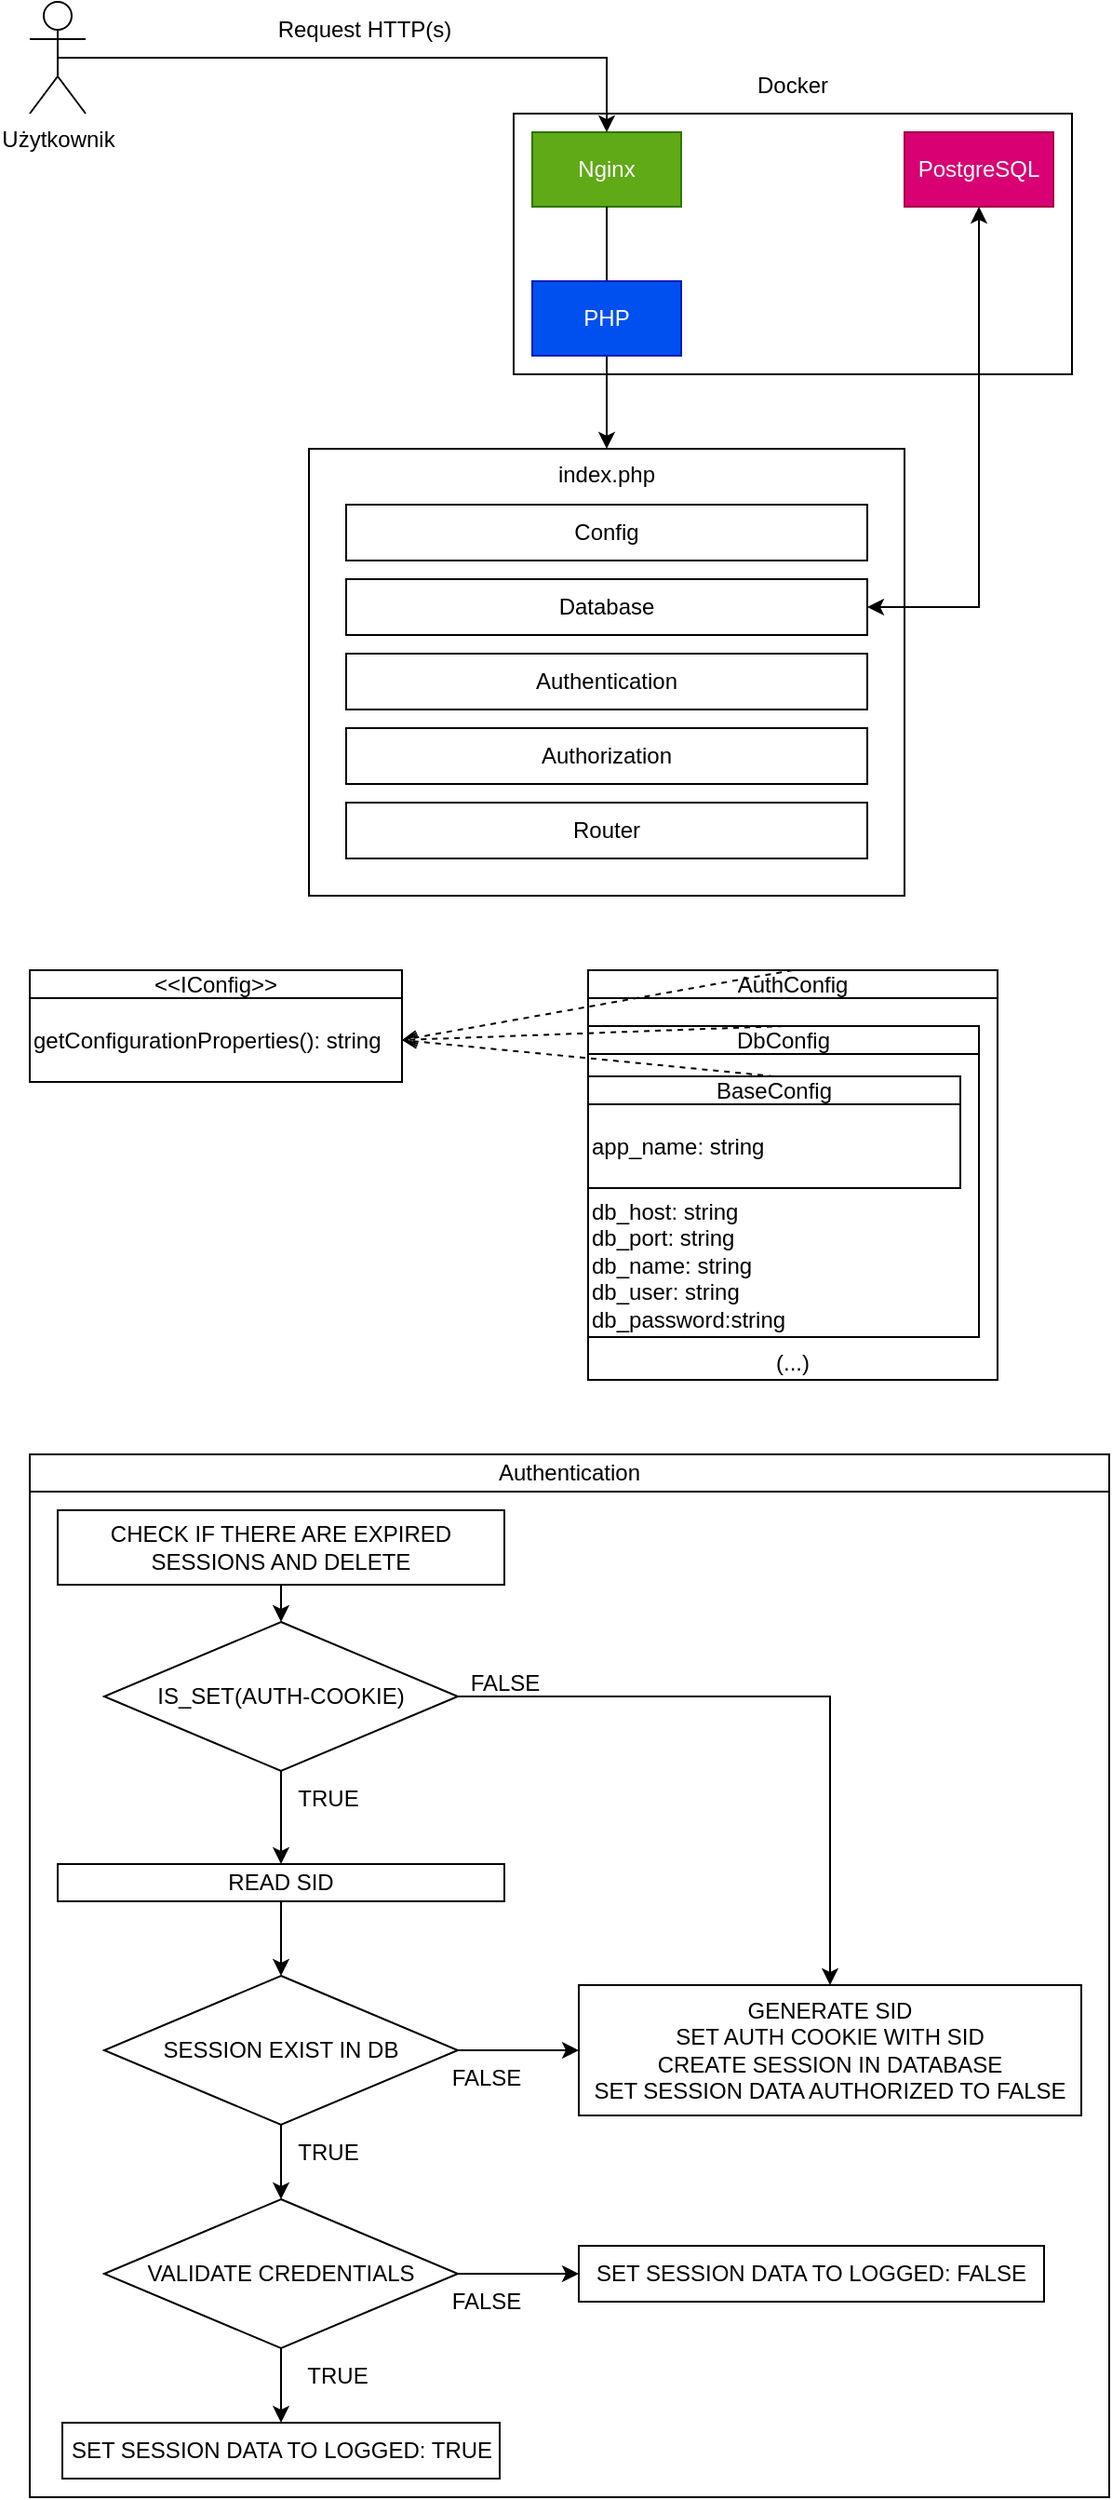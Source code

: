 <mxfile version="21.5.0" type="device">
  <diagram name="Page-1" id="AAtvAYc1wAUNq7U2heUJ">
    <mxGraphModel dx="2058" dy="1188" grid="1" gridSize="10" guides="1" tooltips="1" connect="1" arrows="1" fold="1" page="1" pageScale="1" pageWidth="850" pageHeight="1100" math="0" shadow="0">
      <root>
        <mxCell id="0" />
        <mxCell id="1" parent="0" />
        <mxCell id="NtjO8Q4lXMgtJHy_OLH0-50" value="" style="rounded=0;whiteSpace=wrap;html=1;" vertex="1" parent="1">
          <mxGeometry x="40" y="840" width="580" height="540" as="geometry" />
        </mxCell>
        <mxCell id="NtjO8Q4lXMgtJHy_OLH0-23" value="" style="rounded=0;whiteSpace=wrap;html=1;" vertex="1" parent="1">
          <mxGeometry x="300" y="100" width="300" height="140" as="geometry" />
        </mxCell>
        <mxCell id="NtjO8Q4lXMgtJHy_OLH0-12" value="(...)" style="rounded=0;whiteSpace=wrap;html=1;verticalAlign=bottom;" vertex="1" parent="1">
          <mxGeometry x="340" y="575" width="220" height="205" as="geometry" />
        </mxCell>
        <mxCell id="NtjO8Q4lXMgtJHy_OLH0-9" value="&lt;br&gt;&lt;br&gt;db_host: string&lt;br&gt;db_port: string&lt;br&gt;db_name: string&lt;br&gt;db_user: string&lt;br&gt;db_password:string" style="rounded=0;whiteSpace=wrap;html=1;align=left;verticalAlign=bottom;" vertex="1" parent="1">
          <mxGeometry x="340" y="605" width="210" height="152" as="geometry" />
        </mxCell>
        <mxCell id="i1LiJFC9Ykoe5I--uc2f-1" value="Nginx" style="rounded=0;whiteSpace=wrap;html=1;fillColor=#60a917;fontColor=#ffffff;strokeColor=#2D7600;" parent="1" vertex="1">
          <mxGeometry x="310" y="110" width="80" height="40" as="geometry" />
        </mxCell>
        <mxCell id="i1LiJFC9Ykoe5I--uc2f-2" value="Użytkownik" style="shape=umlActor;verticalLabelPosition=bottom;verticalAlign=top;html=1;outlineConnect=0;" parent="1" vertex="1">
          <mxGeometry x="40" y="40" width="30" height="60" as="geometry" />
        </mxCell>
        <mxCell id="i1LiJFC9Ykoe5I--uc2f-5" value="" style="endArrow=classic;html=1;rounded=0;exitX=0.5;exitY=0.5;exitDx=0;exitDy=0;exitPerimeter=0;" parent="1" edge="1" target="i1LiJFC9Ykoe5I--uc2f-1" source="i1LiJFC9Ykoe5I--uc2f-2">
          <mxGeometry width="50" height="50" relative="1" as="geometry">
            <mxPoint x="349.66" y="70" as="sourcePoint" />
            <mxPoint x="349.66" y="160" as="targetPoint" />
            <Array as="points">
              <mxPoint x="350" y="70" />
            </Array>
          </mxGeometry>
        </mxCell>
        <mxCell id="i1LiJFC9Ykoe5I--uc2f-6" value="Request HTTP(s)" style="text;strokeColor=none;align=center;fillColor=none;html=1;verticalAlign=middle;whiteSpace=wrap;rounded=0;" parent="1" vertex="1">
          <mxGeometry x="160" y="40" width="120" height="30" as="geometry" />
        </mxCell>
        <mxCell id="i1LiJFC9Ykoe5I--uc2f-8" value="" style="endArrow=classic;html=1;rounded=0;exitX=0.5;exitY=1;exitDx=0;exitDy=0;" parent="1" edge="1" source="i1LiJFC9Ykoe5I--uc2f-1">
          <mxGeometry width="50" height="50" relative="1" as="geometry">
            <mxPoint x="350" y="200" as="sourcePoint" />
            <mxPoint x="350" y="280" as="targetPoint" />
          </mxGeometry>
        </mxCell>
        <mxCell id="i1LiJFC9Ykoe5I--uc2f-7" value="PHP" style="rounded=0;whiteSpace=wrap;html=1;fillColor=#0050ef;fontColor=#ffffff;strokeColor=#001DBC;" parent="1" vertex="1">
          <mxGeometry x="310" y="190" width="80" height="40" as="geometry" />
        </mxCell>
        <mxCell id="i1LiJFC9Ykoe5I--uc2f-9" value="&lt;div style=&quot;&quot;&gt;&lt;span style=&quot;background-color: initial;&quot;&gt;index.php&lt;/span&gt;&lt;/div&gt;" style="rounded=0;whiteSpace=wrap;html=1;align=center;verticalAlign=top;" parent="1" vertex="1">
          <mxGeometry x="190" y="280" width="320" height="240" as="geometry" />
        </mxCell>
        <mxCell id="i1LiJFC9Ykoe5I--uc2f-10" value="Authentication" style="rounded=0;whiteSpace=wrap;html=1;" parent="1" vertex="1">
          <mxGeometry x="210" y="390" width="280" height="30" as="geometry" />
        </mxCell>
        <mxCell id="i1LiJFC9Ykoe5I--uc2f-11" value="Router" style="rounded=0;whiteSpace=wrap;html=1;" parent="1" vertex="1">
          <mxGeometry x="210" y="470" width="280" height="30" as="geometry" />
        </mxCell>
        <mxCell id="i1LiJFC9Ykoe5I--uc2f-12" value="Database" style="rounded=0;whiteSpace=wrap;html=1;" parent="1" vertex="1">
          <mxGeometry x="210" y="350" width="280" height="30" as="geometry" />
        </mxCell>
        <mxCell id="i1LiJFC9Ykoe5I--uc2f-13" value="Config" style="rounded=0;whiteSpace=wrap;html=1;" parent="1" vertex="1">
          <mxGeometry x="210" y="310" width="280" height="30" as="geometry" />
        </mxCell>
        <mxCell id="i1LiJFC9Ykoe5I--uc2f-19" value="PostgreSQL" style="rounded=0;whiteSpace=wrap;html=1;fillColor=#d80073;fontColor=#ffffff;strokeColor=#A50040;" parent="1" vertex="1">
          <mxGeometry x="510" y="110" width="80" height="40" as="geometry" />
        </mxCell>
        <mxCell id="NtjO8Q4lXMgtJHy_OLH0-1" value="BaseConfig" style="rounded=0;whiteSpace=wrap;html=1;" vertex="1" parent="1">
          <mxGeometry x="340" y="617" width="200" height="15" as="geometry" />
        </mxCell>
        <mxCell id="NtjO8Q4lXMgtJHy_OLH0-5" value="app_name: string" style="rounded=0;whiteSpace=wrap;html=1;align=left;" vertex="1" parent="1">
          <mxGeometry x="340" y="632" width="200" height="45" as="geometry" />
        </mxCell>
        <mxCell id="NtjO8Q4lXMgtJHy_OLH0-6" value="" style="group" vertex="1" connectable="0" parent="1">
          <mxGeometry x="40" y="560" width="200" height="60" as="geometry" />
        </mxCell>
        <mxCell id="i1LiJFC9Ykoe5I--uc2f-15" value="&lt;div style=&quot;&quot;&gt;&lt;span style=&quot;background-color: initial;&quot;&gt;&amp;lt;&amp;lt;IConfig&amp;gt;&amp;gt;&lt;/span&gt;&lt;/div&gt;" style="rounded=0;whiteSpace=wrap;html=1;align=center;" parent="NtjO8Q4lXMgtJHy_OLH0-6" vertex="1">
          <mxGeometry width="200" height="15" as="geometry" />
        </mxCell>
        <mxCell id="i1LiJFC9Ykoe5I--uc2f-17" value="getConfigurationProperties(): string" style="rounded=0;whiteSpace=wrap;html=1;align=left;" parent="NtjO8Q4lXMgtJHy_OLH0-6" vertex="1">
          <mxGeometry y="15" width="200" height="45" as="geometry" />
        </mxCell>
        <mxCell id="NtjO8Q4lXMgtJHy_OLH0-8" value="DbConfig" style="rounded=0;whiteSpace=wrap;html=1;" vertex="1" parent="1">
          <mxGeometry x="340" y="590" width="210" height="15" as="geometry" />
        </mxCell>
        <mxCell id="NtjO8Q4lXMgtJHy_OLH0-7" value="" style="endArrow=open;html=1;rounded=0;dashed=1;exitX=0.5;exitY=0;exitDx=0;exitDy=0;endFill=0;entryX=1;entryY=0.5;entryDx=0;entryDy=0;" edge="1" parent="1" source="NtjO8Q4lXMgtJHy_OLH0-1" target="i1LiJFC9Ykoe5I--uc2f-17">
          <mxGeometry width="50" height="50" relative="1" as="geometry">
            <mxPoint x="300" y="490" as="sourcePoint" />
            <mxPoint x="210" y="630" as="targetPoint" />
          </mxGeometry>
        </mxCell>
        <mxCell id="NtjO8Q4lXMgtJHy_OLH0-10" value="" style="endArrow=open;html=1;rounded=0;dashed=1;exitX=0.5;exitY=0;exitDx=0;exitDy=0;entryX=1;entryY=0.5;entryDx=0;entryDy=0;endFill=0;" edge="1" parent="1" source="NtjO8Q4lXMgtJHy_OLH0-8" target="i1LiJFC9Ykoe5I--uc2f-17">
          <mxGeometry width="50" height="50" relative="1" as="geometry">
            <mxPoint x="95" y="670" as="sourcePoint" />
            <mxPoint x="110" y="560" as="targetPoint" />
          </mxGeometry>
        </mxCell>
        <mxCell id="NtjO8Q4lXMgtJHy_OLH0-11" value="AuthConfig" style="rounded=0;whiteSpace=wrap;html=1;" vertex="1" parent="1">
          <mxGeometry x="340" y="560" width="220" height="15" as="geometry" />
        </mxCell>
        <mxCell id="NtjO8Q4lXMgtJHy_OLH0-14" value="" style="endArrow=open;html=1;rounded=0;dashed=1;exitX=0.5;exitY=0;exitDx=0;exitDy=0;endFill=0;entryX=1;entryY=0.5;entryDx=0;entryDy=0;" edge="1" parent="1" source="NtjO8Q4lXMgtJHy_OLH0-11" target="i1LiJFC9Ykoe5I--uc2f-17">
          <mxGeometry width="50" height="50" relative="1" as="geometry">
            <mxPoint x="455" y="505" as="sourcePoint" />
            <mxPoint x="210" y="630" as="targetPoint" />
          </mxGeometry>
        </mxCell>
        <mxCell id="NtjO8Q4lXMgtJHy_OLH0-15" value="Authorization" style="rounded=0;whiteSpace=wrap;html=1;" vertex="1" parent="1">
          <mxGeometry x="210" y="430" width="280" height="30" as="geometry" />
        </mxCell>
        <mxCell id="NtjO8Q4lXMgtJHy_OLH0-16" style="edgeStyle=orthogonalEdgeStyle;rounded=0;orthogonalLoop=1;jettySize=auto;html=1;exitX=0.5;exitY=1;exitDx=0;exitDy=0;" edge="1" parent="1" source="i1LiJFC9Ykoe5I--uc2f-9" target="i1LiJFC9Ykoe5I--uc2f-9">
          <mxGeometry relative="1" as="geometry" />
        </mxCell>
        <mxCell id="NtjO8Q4lXMgtJHy_OLH0-17" value="Authentication" style="rounded=0;whiteSpace=wrap;html=1;" vertex="1" parent="1">
          <mxGeometry x="40" y="820" width="580" height="20" as="geometry" />
        </mxCell>
        <mxCell id="NtjO8Q4lXMgtJHy_OLH0-18" value="IS_SET(AUTH-COOKIE)" style="rhombus;whiteSpace=wrap;html=1;" vertex="1" parent="1">
          <mxGeometry x="80" y="910" width="190" height="80" as="geometry" />
        </mxCell>
        <mxCell id="NtjO8Q4lXMgtJHy_OLH0-20" value="" style="endArrow=classic;html=1;rounded=0;exitX=0.5;exitY=1;exitDx=0;exitDy=0;entryX=0.5;entryY=0;entryDx=0;entryDy=0;" edge="1" parent="1" source="NtjO8Q4lXMgtJHy_OLH0-18" target="NtjO8Q4lXMgtJHy_OLH0-29">
          <mxGeometry width="50" height="50" relative="1" as="geometry">
            <mxPoint x="265" y="1050" as="sourcePoint" />
            <mxPoint x="170" y="1040" as="targetPoint" />
          </mxGeometry>
        </mxCell>
        <mxCell id="NtjO8Q4lXMgtJHy_OLH0-21" value="" style="endArrow=classic;html=1;rounded=0;exitX=1;exitY=0.5;exitDx=0;exitDy=0;entryX=0.5;entryY=0;entryDx=0;entryDy=0;" edge="1" parent="1" source="NtjO8Q4lXMgtJHy_OLH0-18" target="NtjO8Q4lXMgtJHy_OLH0-27">
          <mxGeometry width="50" height="50" relative="1" as="geometry">
            <mxPoint x="350" y="950" as="sourcePoint" />
            <mxPoint x="415" y="1040" as="targetPoint" />
            <Array as="points">
              <mxPoint x="470" y="950" />
            </Array>
          </mxGeometry>
        </mxCell>
        <mxCell id="NtjO8Q4lXMgtJHy_OLH0-22" value="" style="endArrow=classic;startArrow=classic;html=1;rounded=0;entryX=0.5;entryY=1;entryDx=0;entryDy=0;exitX=1;exitY=0.5;exitDx=0;exitDy=0;" edge="1" parent="1" source="i1LiJFC9Ykoe5I--uc2f-12" target="i1LiJFC9Ykoe5I--uc2f-19">
          <mxGeometry width="50" height="50" relative="1" as="geometry">
            <mxPoint x="605" y="360" as="sourcePoint" />
            <mxPoint x="655" y="310" as="targetPoint" />
            <Array as="points">
              <mxPoint x="550" y="365" />
            </Array>
          </mxGeometry>
        </mxCell>
        <mxCell id="NtjO8Q4lXMgtJHy_OLH0-24" value="Docker" style="text;strokeColor=none;align=center;fillColor=none;html=1;verticalAlign=middle;whiteSpace=wrap;rounded=0;" vertex="1" parent="1">
          <mxGeometry x="420" y="70" width="60" height="30" as="geometry" />
        </mxCell>
        <mxCell id="NtjO8Q4lXMgtJHy_OLH0-25" value="TRUE" style="text;html=1;align=center;verticalAlign=middle;resizable=0;points=[];autosize=1;strokeColor=none;fillColor=none;" vertex="1" parent="1">
          <mxGeometry x="170" y="990" width="60" height="30" as="geometry" />
        </mxCell>
        <mxCell id="NtjO8Q4lXMgtJHy_OLH0-26" value="FALSE" style="text;html=1;align=center;verticalAlign=middle;resizable=0;points=[];autosize=1;strokeColor=none;fillColor=none;" vertex="1" parent="1">
          <mxGeometry x="265" y="928" width="60" height="30" as="geometry" />
        </mxCell>
        <mxCell id="NtjO8Q4lXMgtJHy_OLH0-27" value="GENERATE SID&lt;br&gt;SET AUTH COOKIE WITH SID&lt;br&gt;CREATE SESSION IN DATABASE&lt;br&gt;SET SESSION DATA AUTHORIZED TO FALSE" style="rounded=0;whiteSpace=wrap;html=1;" vertex="1" parent="1">
          <mxGeometry x="335" y="1105" width="270" height="70" as="geometry" />
        </mxCell>
        <mxCell id="NtjO8Q4lXMgtJHy_OLH0-36" style="edgeStyle=orthogonalEdgeStyle;rounded=0;orthogonalLoop=1;jettySize=auto;html=1;exitX=0.5;exitY=1;exitDx=0;exitDy=0;entryX=0.5;entryY=0;entryDx=0;entryDy=0;" edge="1" parent="1" source="NtjO8Q4lXMgtJHy_OLH0-29" target="NtjO8Q4lXMgtJHy_OLH0-34">
          <mxGeometry relative="1" as="geometry" />
        </mxCell>
        <mxCell id="NtjO8Q4lXMgtJHy_OLH0-29" value="READ SID" style="rounded=0;whiteSpace=wrap;html=1;" vertex="1" parent="1">
          <mxGeometry x="55" y="1040" width="240" height="20" as="geometry" />
        </mxCell>
        <mxCell id="NtjO8Q4lXMgtJHy_OLH0-33" style="edgeStyle=orthogonalEdgeStyle;rounded=0;orthogonalLoop=1;jettySize=auto;html=1;exitX=0.5;exitY=1;exitDx=0;exitDy=0;entryX=0.5;entryY=0;entryDx=0;entryDy=0;" edge="1" parent="1" source="NtjO8Q4lXMgtJHy_OLH0-32" target="NtjO8Q4lXMgtJHy_OLH0-18">
          <mxGeometry relative="1" as="geometry" />
        </mxCell>
        <mxCell id="NtjO8Q4lXMgtJHy_OLH0-32" value="CHECK IF THERE ARE EXPIRED SESSIONS AND DELETE" style="rounded=0;whiteSpace=wrap;html=1;" vertex="1" parent="1">
          <mxGeometry x="55" y="850" width="240" height="40" as="geometry" />
        </mxCell>
        <mxCell id="NtjO8Q4lXMgtJHy_OLH0-37" value="" style="edgeStyle=orthogonalEdgeStyle;rounded=0;orthogonalLoop=1;jettySize=auto;html=1;" edge="1" parent="1" source="NtjO8Q4lXMgtJHy_OLH0-34" target="NtjO8Q4lXMgtJHy_OLH0-27">
          <mxGeometry relative="1" as="geometry" />
        </mxCell>
        <mxCell id="NtjO8Q4lXMgtJHy_OLH0-41" style="edgeStyle=orthogonalEdgeStyle;rounded=0;orthogonalLoop=1;jettySize=auto;html=1;exitX=0.5;exitY=1;exitDx=0;exitDy=0;entryX=0.5;entryY=0;entryDx=0;entryDy=0;" edge="1" parent="1" source="NtjO8Q4lXMgtJHy_OLH0-34" target="NtjO8Q4lXMgtJHy_OLH0-40">
          <mxGeometry relative="1" as="geometry" />
        </mxCell>
        <mxCell id="NtjO8Q4lXMgtJHy_OLH0-34" value="SESSION EXIST IN DB" style="rhombus;whiteSpace=wrap;html=1;" vertex="1" parent="1">
          <mxGeometry x="80" y="1100" width="190" height="80" as="geometry" />
        </mxCell>
        <mxCell id="NtjO8Q4lXMgtJHy_OLH0-38" value="FALSE" style="text;html=1;align=center;verticalAlign=middle;resizable=0;points=[];autosize=1;strokeColor=none;fillColor=none;" vertex="1" parent="1">
          <mxGeometry x="255" y="1140" width="60" height="30" as="geometry" />
        </mxCell>
        <mxCell id="NtjO8Q4lXMgtJHy_OLH0-45" style="edgeStyle=orthogonalEdgeStyle;rounded=0;orthogonalLoop=1;jettySize=auto;html=1;exitX=1;exitY=0.5;exitDx=0;exitDy=0;entryX=0;entryY=0.5;entryDx=0;entryDy=0;" edge="1" parent="1" source="NtjO8Q4lXMgtJHy_OLH0-40" target="NtjO8Q4lXMgtJHy_OLH0-44">
          <mxGeometry relative="1" as="geometry" />
        </mxCell>
        <mxCell id="NtjO8Q4lXMgtJHy_OLH0-48" style="edgeStyle=orthogonalEdgeStyle;rounded=0;orthogonalLoop=1;jettySize=auto;html=1;exitX=0.5;exitY=1;exitDx=0;exitDy=0;entryX=0.5;entryY=0;entryDx=0;entryDy=0;" edge="1" parent="1" source="NtjO8Q4lXMgtJHy_OLH0-40" target="NtjO8Q4lXMgtJHy_OLH0-47">
          <mxGeometry relative="1" as="geometry" />
        </mxCell>
        <mxCell id="NtjO8Q4lXMgtJHy_OLH0-40" value="VALIDATE CREDENTIALS" style="rhombus;whiteSpace=wrap;html=1;" vertex="1" parent="1">
          <mxGeometry x="80" y="1220" width="190" height="80" as="geometry" />
        </mxCell>
        <mxCell id="NtjO8Q4lXMgtJHy_OLH0-42" value="TRUE" style="text;html=1;align=center;verticalAlign=middle;resizable=0;points=[];autosize=1;strokeColor=none;fillColor=none;" vertex="1" parent="1">
          <mxGeometry x="170" y="1180" width="60" height="30" as="geometry" />
        </mxCell>
        <mxCell id="NtjO8Q4lXMgtJHy_OLH0-44" value="SET SESSION DATA TO LOGGED: FALSE" style="rounded=0;whiteSpace=wrap;html=1;" vertex="1" parent="1">
          <mxGeometry x="335" y="1245" width="250" height="30" as="geometry" />
        </mxCell>
        <mxCell id="NtjO8Q4lXMgtJHy_OLH0-46" value="FALSE" style="text;html=1;align=center;verticalAlign=middle;resizable=0;points=[];autosize=1;strokeColor=none;fillColor=none;" vertex="1" parent="1">
          <mxGeometry x="255" y="1260" width="60" height="30" as="geometry" />
        </mxCell>
        <mxCell id="NtjO8Q4lXMgtJHy_OLH0-47" value="SET SESSION DATA TO LOGGED: TRUE" style="rounded=0;whiteSpace=wrap;html=1;" vertex="1" parent="1">
          <mxGeometry x="57.5" y="1340" width="235" height="30" as="geometry" />
        </mxCell>
        <mxCell id="NtjO8Q4lXMgtJHy_OLH0-49" value="TRUE" style="text;html=1;align=center;verticalAlign=middle;resizable=0;points=[];autosize=1;strokeColor=none;fillColor=none;" vertex="1" parent="1">
          <mxGeometry x="175" y="1300" width="60" height="30" as="geometry" />
        </mxCell>
      </root>
    </mxGraphModel>
  </diagram>
</mxfile>
